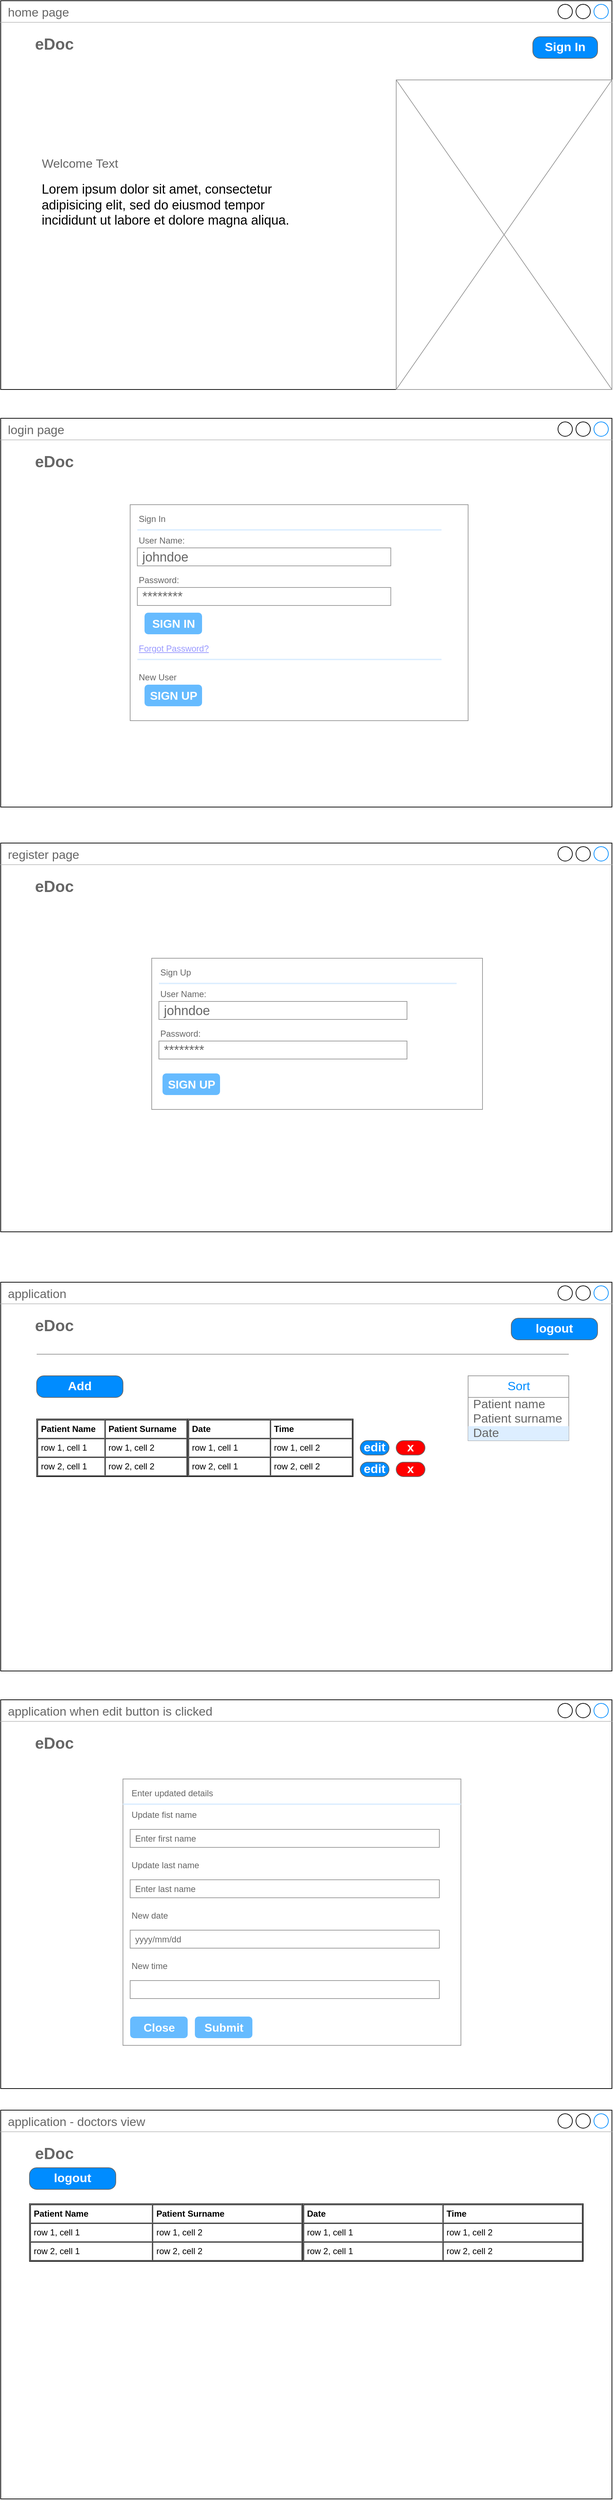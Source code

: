 <mxfile version="16.1.0" type="device"><diagram id="O29QhoSJ0lllcXpcHzY3" name="Page-1"><mxGraphModel dx="868" dy="450" grid="1" gridSize="10" guides="1" tooltips="1" connect="1" arrows="1" fold="1" page="1" pageScale="1" pageWidth="850" pageHeight="1100" math="0" shadow="0"><root><mxCell id="0"/><mxCell id="1" parent="0"/><mxCell id="DZxOW1Ig2b1oAjZOX-t1-4" value="home page&lt;span style=&quot;white-space: pre&quot;&gt;&#9;&lt;/span&gt;&lt;span style=&quot;white-space: pre&quot;&gt;&#9;&lt;/span&gt;&lt;br&gt;&lt;br&gt;&lt;span style=&quot;white-space: pre&quot;&gt;&#9;&lt;/span&gt;&lt;b&gt;&lt;font style=&quot;font-size: 22px&quot;&gt;eDoc&lt;br&gt;&lt;/font&gt;&lt;/b&gt;&lt;br&gt;&lt;br&gt;&lt;br&gt;&lt;br&gt;&lt;br&gt;&lt;span style=&quot;white-space: pre&quot;&gt;&#9;&lt;/span&gt;&amp;nbsp;&lt;br&gt;&lt;br&gt;&lt;span style=&quot;white-space: pre&quot;&gt;&#9;&lt;/span&gt;&amp;nbsp; Welcome Text" style="strokeWidth=1;shadow=0;dashed=0;align=center;html=1;shape=mxgraph.mockup.containers.window;align=left;verticalAlign=top;spacingLeft=8;strokeColor2=#008cff;strokeColor3=#c4c4c4;fontColor=#666666;mainText=;fontSize=17;labelBackgroundColor=none;" parent="1" vertex="1"><mxGeometry y="320" width="850" height="540" as="geometry"/></mxCell><mxCell id="DZxOW1Ig2b1oAjZOX-t1-5" value="" style="verticalLabelPosition=bottom;shadow=0;dashed=0;align=center;html=1;verticalAlign=top;strokeWidth=1;shape=mxgraph.mockup.graphics.simpleIcon;strokeColor=#999999;" parent="1" vertex="1"><mxGeometry x="550" y="430" width="300" height="430" as="geometry"/></mxCell><mxCell id="DZxOW1Ig2b1oAjZOX-t1-6" value="Sign In" style="strokeWidth=1;shadow=0;dashed=0;align=center;html=1;shape=mxgraph.mockup.buttons.button;strokeColor=#666666;fontColor=#ffffff;mainText=;buttonStyle=round;fontSize=17;fontStyle=1;fillColor=#008cff;whiteSpace=wrap;" parent="1" vertex="1"><mxGeometry x="740" y="370" width="90" height="30" as="geometry"/></mxCell><mxCell id="DZxOW1Ig2b1oAjZOX-t1-7" value="Lorem ipsum dolor sit amet, consectetur adipisicing elit, sed do eiusmod tempor incididunt ut labore et dolore magna aliqua.&amp;nbsp;" style="text;spacingTop=-5;whiteSpace=wrap;html=1;align=left;fontSize=18;fontFamily=Helvetica;fillColor=none;strokeColor=none;" parent="1" vertex="1"><mxGeometry x="55" y="570" width="370" height="80" as="geometry"/></mxCell><mxCell id="DZxOW1Ig2b1oAjZOX-t1-8" value="login page&lt;span style=&quot;white-space: pre&quot;&gt;&#9;&lt;/span&gt;&lt;span style=&quot;white-space: pre&quot;&gt;&#9;&lt;/span&gt;&lt;br&gt;&lt;br&gt;&lt;span style=&quot;white-space: pre&quot;&gt;&#9;&lt;/span&gt;&lt;b&gt;&lt;font style=&quot;font-size: 22px&quot;&gt;eDoc&lt;br&gt;&lt;/font&gt;&lt;/b&gt;&lt;br&gt;&lt;br&gt;&lt;br&gt;&lt;br&gt;&lt;br&gt;&lt;span style=&quot;white-space: pre&quot;&gt;&#9;&lt;/span&gt;&amp;nbsp;&lt;br&gt;&lt;br&gt;&lt;span style=&quot;white-space: pre&quot;&gt;&#9;&lt;/span&gt;" style="strokeWidth=1;shadow=0;dashed=0;align=center;html=1;shape=mxgraph.mockup.containers.window;align=left;verticalAlign=top;spacingLeft=8;strokeColor2=#008cff;strokeColor3=#c4c4c4;fontColor=#666666;mainText=;fontSize=17;labelBackgroundColor=none;" parent="1" vertex="1"><mxGeometry y="900" width="850" height="540" as="geometry"/></mxCell><mxCell id="DZxOW1Ig2b1oAjZOX-t1-9" value="" style="strokeWidth=1;shadow=0;dashed=0;align=center;html=1;shape=mxgraph.mockup.forms.rrect;rSize=0;strokeColor=#999999;fillColor=#ffffff;fontSize=18;" parent="1" vertex="1"><mxGeometry x="180" y="1020" width="470" height="300" as="geometry"/></mxCell><mxCell id="DZxOW1Ig2b1oAjZOX-t1-10" value="Sign In" style="strokeWidth=1;shadow=0;dashed=0;align=center;html=1;shape=mxgraph.mockup.forms.anchor;fontSize=12;fontColor=#666666;align=left;resizeWidth=1;spacingLeft=0;" parent="DZxOW1Ig2b1oAjZOX-t1-9" vertex="1"><mxGeometry width="235" height="20" relative="1" as="geometry"><mxPoint x="10" y="10" as="offset"/></mxGeometry></mxCell><mxCell id="DZxOW1Ig2b1oAjZOX-t1-11" value="" style="shape=line;strokeColor=#ddeeff;strokeWidth=2;html=1;resizeWidth=1;fontSize=18;" parent="DZxOW1Ig2b1oAjZOX-t1-9" vertex="1"><mxGeometry width="423" height="10" relative="1" as="geometry"><mxPoint x="10" y="30" as="offset"/></mxGeometry></mxCell><mxCell id="DZxOW1Ig2b1oAjZOX-t1-12" value="User Name:" style="strokeWidth=1;shadow=0;dashed=0;align=center;html=1;shape=mxgraph.mockup.forms.anchor;fontSize=12;fontColor=#666666;align=left;resizeWidth=1;spacingLeft=0;" parent="DZxOW1Ig2b1oAjZOX-t1-9" vertex="1"><mxGeometry width="235" height="20" relative="1" as="geometry"><mxPoint x="10" y="40" as="offset"/></mxGeometry></mxCell><mxCell id="DZxOW1Ig2b1oAjZOX-t1-13" value="johndoe" style="strokeWidth=1;shadow=0;dashed=0;align=center;html=1;shape=mxgraph.mockup.forms.rrect;rSize=0;strokeColor=#999999;fontColor=#666666;align=left;spacingLeft=5;resizeWidth=1;fontSize=18;" parent="DZxOW1Ig2b1oAjZOX-t1-9" vertex="1"><mxGeometry width="352.5" height="25" relative="1" as="geometry"><mxPoint x="10" y="60" as="offset"/></mxGeometry></mxCell><mxCell id="DZxOW1Ig2b1oAjZOX-t1-14" value="Password:" style="strokeWidth=1;shadow=0;dashed=0;align=center;html=1;shape=mxgraph.mockup.forms.anchor;fontSize=12;fontColor=#666666;align=left;resizeWidth=1;spacingLeft=0;" parent="DZxOW1Ig2b1oAjZOX-t1-9" vertex="1"><mxGeometry width="235" height="20" relative="1" as="geometry"><mxPoint x="10" y="95" as="offset"/></mxGeometry></mxCell><mxCell id="DZxOW1Ig2b1oAjZOX-t1-15" value="********" style="strokeWidth=1;shadow=0;dashed=0;align=center;html=1;shape=mxgraph.mockup.forms.rrect;rSize=0;strokeColor=#999999;fontColor=#666666;align=left;spacingLeft=5;resizeWidth=1;fontSize=18;" parent="DZxOW1Ig2b1oAjZOX-t1-9" vertex="1"><mxGeometry width="352.5" height="25" relative="1" as="geometry"><mxPoint x="10" y="115" as="offset"/></mxGeometry></mxCell><mxCell id="DZxOW1Ig2b1oAjZOX-t1-16" value="SIGN IN" style="strokeWidth=1;shadow=0;dashed=0;align=center;html=1;shape=mxgraph.mockup.forms.rrect;rSize=5;strokeColor=none;fontColor=#ffffff;fillColor=#66bbff;fontSize=16;fontStyle=1;" parent="DZxOW1Ig2b1oAjZOX-t1-9" vertex="1"><mxGeometry y="1" width="80" height="30" relative="1" as="geometry"><mxPoint x="20" y="-150" as="offset"/></mxGeometry></mxCell><mxCell id="DZxOW1Ig2b1oAjZOX-t1-17" value="Forgot Password?" style="strokeWidth=1;shadow=0;dashed=0;align=center;html=1;shape=mxgraph.mockup.forms.anchor;fontSize=12;fontColor=#9999ff;align=left;spacingLeft=0;fontStyle=4;resizeWidth=1;" parent="DZxOW1Ig2b1oAjZOX-t1-9" vertex="1"><mxGeometry y="1" width="352.5" height="20" relative="1" as="geometry"><mxPoint x="10" y="-110" as="offset"/></mxGeometry></mxCell><mxCell id="DZxOW1Ig2b1oAjZOX-t1-18" value="" style="shape=line;strokeColor=#ddeeff;strokeWidth=2;html=1;resizeWidth=1;fontSize=18;" parent="DZxOW1Ig2b1oAjZOX-t1-9" vertex="1"><mxGeometry y="1" width="423" height="10" relative="1" as="geometry"><mxPoint x="10" y="-90" as="offset"/></mxGeometry></mxCell><mxCell id="DZxOW1Ig2b1oAjZOX-t1-19" value="New User" style="strokeWidth=1;shadow=0;dashed=0;align=center;html=1;shape=mxgraph.mockup.forms.anchor;fontSize=12;fontColor=#666666;align=left;spacingLeft=0;resizeWidth=1;" parent="DZxOW1Ig2b1oAjZOX-t1-9" vertex="1"><mxGeometry y="1" width="352.5" height="20" relative="1" as="geometry"><mxPoint x="10" y="-70" as="offset"/></mxGeometry></mxCell><mxCell id="DZxOW1Ig2b1oAjZOX-t1-20" value="SIGN UP" style="strokeWidth=1;shadow=0;dashed=0;align=center;html=1;shape=mxgraph.mockup.forms.rrect;rSize=5;strokeColor=none;fontColor=#ffffff;fillColor=#66bbff;fontSize=16;fontStyle=1;" parent="DZxOW1Ig2b1oAjZOX-t1-9" vertex="1"><mxGeometry y="1" width="80" height="30" relative="1" as="geometry"><mxPoint x="20" y="-50" as="offset"/></mxGeometry></mxCell><mxCell id="DZxOW1Ig2b1oAjZOX-t1-21" value="register page&lt;span style=&quot;white-space: pre&quot;&gt;&#9;&lt;/span&gt;&lt;span style=&quot;white-space: pre&quot;&gt;&#9;&lt;/span&gt;&lt;br&gt;&lt;br&gt;&lt;span style=&quot;white-space: pre&quot;&gt;&#9;&lt;/span&gt;&lt;b&gt;&lt;font style=&quot;font-size: 22px&quot;&gt;eDoc&lt;br&gt;&lt;/font&gt;&lt;/b&gt;&lt;br&gt;&lt;br&gt;&lt;br&gt;&lt;br&gt;&lt;br&gt;&lt;span style=&quot;white-space: pre&quot;&gt;&#9;&lt;/span&gt;&amp;nbsp;&lt;br&gt;&lt;br&gt;&lt;span style=&quot;white-space: pre&quot;&gt;&#9;&lt;/span&gt;" style="strokeWidth=1;shadow=0;dashed=0;align=center;html=1;shape=mxgraph.mockup.containers.window;align=left;verticalAlign=top;spacingLeft=8;strokeColor2=#008cff;strokeColor3=#c4c4c4;fontColor=#666666;mainText=;fontSize=17;labelBackgroundColor=none;" parent="1" vertex="1"><mxGeometry y="1490" width="850" height="540" as="geometry"/></mxCell><mxCell id="DZxOW1Ig2b1oAjZOX-t1-22" value="" style="strokeWidth=1;shadow=0;dashed=0;align=center;html=1;shape=mxgraph.mockup.forms.rrect;rSize=0;strokeColor=#999999;fillColor=#ffffff;fontSize=18;" parent="1" vertex="1"><mxGeometry x="210" y="1650" width="460" height="210" as="geometry"/></mxCell><mxCell id="DZxOW1Ig2b1oAjZOX-t1-23" value="Sign Up" style="strokeWidth=1;shadow=0;dashed=0;align=center;html=1;shape=mxgraph.mockup.forms.anchor;fontSize=12;fontColor=#666666;align=left;resizeWidth=1;spacingLeft=0;" parent="DZxOW1Ig2b1oAjZOX-t1-22" vertex="1"><mxGeometry width="230" height="20" relative="1" as="geometry"><mxPoint x="10" y="10" as="offset"/></mxGeometry></mxCell><mxCell id="DZxOW1Ig2b1oAjZOX-t1-24" value="" style="shape=line;strokeColor=#ddeeff;strokeWidth=2;html=1;resizeWidth=1;fontSize=18;" parent="DZxOW1Ig2b1oAjZOX-t1-22" vertex="1"><mxGeometry width="414" height="10" relative="1" as="geometry"><mxPoint x="10" y="30" as="offset"/></mxGeometry></mxCell><mxCell id="DZxOW1Ig2b1oAjZOX-t1-25" value="User Name:" style="strokeWidth=1;shadow=0;dashed=0;align=center;html=1;shape=mxgraph.mockup.forms.anchor;fontSize=12;fontColor=#666666;align=left;resizeWidth=1;spacingLeft=0;" parent="DZxOW1Ig2b1oAjZOX-t1-22" vertex="1"><mxGeometry width="230" height="20" relative="1" as="geometry"><mxPoint x="10" y="40" as="offset"/></mxGeometry></mxCell><mxCell id="DZxOW1Ig2b1oAjZOX-t1-26" value="johndoe" style="strokeWidth=1;shadow=0;dashed=0;align=center;html=1;shape=mxgraph.mockup.forms.rrect;rSize=0;strokeColor=#999999;fontColor=#666666;align=left;spacingLeft=5;resizeWidth=1;fontSize=18;" parent="DZxOW1Ig2b1oAjZOX-t1-22" vertex="1"><mxGeometry width="345" height="25" relative="1" as="geometry"><mxPoint x="10" y="60" as="offset"/></mxGeometry></mxCell><mxCell id="DZxOW1Ig2b1oAjZOX-t1-27" value="Password:" style="strokeWidth=1;shadow=0;dashed=0;align=center;html=1;shape=mxgraph.mockup.forms.anchor;fontSize=12;fontColor=#666666;align=left;resizeWidth=1;spacingLeft=0;" parent="DZxOW1Ig2b1oAjZOX-t1-22" vertex="1"><mxGeometry width="230" height="20" relative="1" as="geometry"><mxPoint x="10" y="95" as="offset"/></mxGeometry></mxCell><mxCell id="DZxOW1Ig2b1oAjZOX-t1-28" value="********" style="strokeWidth=1;shadow=0;dashed=0;align=center;html=1;shape=mxgraph.mockup.forms.rrect;rSize=0;strokeColor=#999999;fontColor=#666666;align=left;spacingLeft=5;resizeWidth=1;fontSize=18;" parent="DZxOW1Ig2b1oAjZOX-t1-22" vertex="1"><mxGeometry width="345" height="25" relative="1" as="geometry"><mxPoint x="10" y="115" as="offset"/></mxGeometry></mxCell><mxCell id="DZxOW1Ig2b1oAjZOX-t1-30" value="" style="strokeWidth=1;shadow=0;dashed=0;align=center;html=1;shape=mxgraph.mockup.forms.anchor;fontSize=12;fontColor=#9999ff;align=left;spacingLeft=0;fontStyle=4;resizeWidth=1;" parent="DZxOW1Ig2b1oAjZOX-t1-22" vertex="1"><mxGeometry y="1" width="345" height="20" relative="1" as="geometry"><mxPoint x="10" y="-110" as="offset"/></mxGeometry></mxCell><mxCell id="DZxOW1Ig2b1oAjZOX-t1-32" value="" style="strokeWidth=1;shadow=0;dashed=0;align=center;html=1;shape=mxgraph.mockup.forms.anchor;fontSize=12;fontColor=#666666;align=left;spacingLeft=0;resizeWidth=1;" parent="DZxOW1Ig2b1oAjZOX-t1-22" vertex="1"><mxGeometry y="1" width="345" height="20" relative="1" as="geometry"><mxPoint x="10" y="-70" as="offset"/></mxGeometry></mxCell><mxCell id="DZxOW1Ig2b1oAjZOX-t1-33" value="SIGN UP" style="strokeWidth=1;shadow=0;dashed=0;align=center;html=1;shape=mxgraph.mockup.forms.rrect;rSize=5;strokeColor=none;fontColor=#ffffff;fillColor=#66bbff;fontSize=16;fontStyle=1;" parent="DZxOW1Ig2b1oAjZOX-t1-22" vertex="1"><mxGeometry y="1" width="80" height="30" relative="1" as="geometry"><mxPoint x="15" y="-50" as="offset"/></mxGeometry></mxCell><mxCell id="DZxOW1Ig2b1oAjZOX-t1-34" value="application&lt;span style=&quot;white-space: pre&quot;&gt;&#9;&lt;/span&gt;&lt;span style=&quot;white-space: pre&quot;&gt;&#9;&lt;/span&gt;&lt;br&gt;&lt;br&gt;&lt;span style=&quot;white-space: pre&quot;&gt;&#9;&lt;/span&gt;&lt;b&gt;&lt;font style=&quot;font-size: 22px&quot;&gt;eDoc&lt;br&gt;&lt;/font&gt;&lt;/b&gt;&lt;br&gt;&lt;br&gt;&lt;span style=&quot;white-space: pre&quot;&gt;&#9;&lt;/span&gt;&lt;br&gt;&lt;br&gt;&lt;br&gt;&lt;span style=&quot;white-space: pre&quot;&gt;&#9;&lt;/span&gt;&amp;nbsp;&lt;br&gt;&lt;br&gt;&lt;span style=&quot;white-space: pre&quot;&gt;&#9;&lt;/span&gt;" style="strokeWidth=1;shadow=0;dashed=0;align=center;html=1;shape=mxgraph.mockup.containers.window;align=left;verticalAlign=top;spacingLeft=8;strokeColor2=#008cff;strokeColor3=#c4c4c4;fontColor=#666666;mainText=;fontSize=17;labelBackgroundColor=none;" parent="1" vertex="1"><mxGeometry y="2100" width="850" height="540" as="geometry"/></mxCell><mxCell id="DZxOW1Ig2b1oAjZOX-t1-35" value="" style="verticalLabelPosition=bottom;shadow=0;dashed=0;align=center;html=1;verticalAlign=top;strokeWidth=1;shape=mxgraph.mockup.markup.line;strokeColor=#999999;fontSize=18;" parent="1" vertex="1"><mxGeometry x="50" y="2190" width="740" height="20" as="geometry"/></mxCell><mxCell id="DZxOW1Ig2b1oAjZOX-t1-36" value="Add" style="strokeWidth=1;shadow=0;dashed=0;align=center;html=1;shape=mxgraph.mockup.buttons.button;strokeColor=#666666;fontColor=#ffffff;mainText=;buttonStyle=round;fontSize=17;fontStyle=1;fillColor=#008cff;whiteSpace=wrap;" parent="1" vertex="1"><mxGeometry x="50" y="2230" width="120" height="30" as="geometry"/></mxCell><mxCell id="DZxOW1Ig2b1oAjZOX-t1-37" value="" style="strokeWidth=1;shadow=0;dashed=0;align=center;html=1;shape=mxgraph.mockup.forms.rrect;rSize=0;strokeColor=#999999;fillColor=#ffffff;fontSize=18;" parent="1" vertex="1"><mxGeometry x="650" y="2230" width="140" height="90" as="geometry"/></mxCell><mxCell id="DZxOW1Ig2b1oAjZOX-t1-38" value="Sort" style="strokeWidth=1;shadow=0;dashed=0;align=center;html=1;shape=mxgraph.mockup.forms.rrect;rSize=0;strokeColor=#999999;fontColor=#008cff;fontSize=17;fillColor=#ffffff;resizeWidth=1;" parent="DZxOW1Ig2b1oAjZOX-t1-37" vertex="1"><mxGeometry width="140.0" height="30" relative="1" as="geometry"/></mxCell><mxCell id="DZxOW1Ig2b1oAjZOX-t1-39" value="Patient name" style="strokeWidth=1;shadow=0;dashed=0;align=center;html=1;shape=mxgraph.mockup.forms.anchor;fontSize=17;fontColor=#666666;align=left;spacingLeft=5;resizeWidth=1;" parent="DZxOW1Ig2b1oAjZOX-t1-37" vertex="1"><mxGeometry width="140.0" height="20" relative="1" as="geometry"><mxPoint y="30" as="offset"/></mxGeometry></mxCell><mxCell id="DZxOW1Ig2b1oAjZOX-t1-40" value="Patient surname" style="strokeWidth=1;shadow=0;dashed=0;align=center;html=1;shape=mxgraph.mockup.forms.anchor;fontSize=17;fontColor=#666666;align=left;spacingLeft=5;resizeWidth=1;" parent="DZxOW1Ig2b1oAjZOX-t1-37" vertex="1"><mxGeometry width="140.0" height="20" relative="1" as="geometry"><mxPoint y="50" as="offset"/></mxGeometry></mxCell><mxCell id="DZxOW1Ig2b1oAjZOX-t1-41" value="Date" style="strokeWidth=1;shadow=0;dashed=0;align=center;html=1;shape=mxgraph.mockup.forms.rrect;rSize=0;fontSize=17;fontColor=#666666;align=left;spacingLeft=5;fillColor=#ddeeff;strokeColor=none;resizeWidth=1;" parent="DZxOW1Ig2b1oAjZOX-t1-37" vertex="1"><mxGeometry width="140.0" height="20" relative="1" as="geometry"><mxPoint y="70" as="offset"/></mxGeometry></mxCell><mxCell id="DZxOW1Ig2b1oAjZOX-t1-42" value="" style="strokeWidth=1;shadow=0;dashed=0;align=center;html=1;shape=mxgraph.mockup.forms.anchor;fontSize=17;fontColor=#666666;align=left;spacingLeft=5;resizeWidth=1;" parent="DZxOW1Ig2b1oAjZOX-t1-37" vertex="1"><mxGeometry width="140.0" height="20" relative="1" as="geometry"><mxPoint y="90" as="offset"/></mxGeometry></mxCell><mxCell id="DZxOW1Ig2b1oAjZOX-t1-44" value="&lt;table cellpadding=&quot;4&quot; cellspacing=&quot;0&quot; border=&quot;1&quot; style=&quot;font-size: 1em ; width: 100% ; height: 100%&quot;&gt;&lt;tbody&gt;&lt;tr&gt;&lt;th&gt;Patient Name&lt;/th&gt;&lt;th&gt;Patient Surname&lt;/th&gt;&lt;/tr&gt;&lt;tr&gt;&lt;td&gt;row 1, cell 1&lt;/td&gt;&lt;td&gt;row 1, cell 2&lt;/td&gt;&lt;/tr&gt;&lt;tr&gt;&lt;td&gt;row 2, cell 1&lt;/td&gt;&lt;td&gt;row 2, cell 2&lt;/td&gt;&lt;/tr&gt;&lt;/tbody&gt;&lt;/table&gt; " style="verticalAlign=top;align=left;overflow=fill;fontSize=12;fontFamily=Helvetica;html=1" parent="1" vertex="1"><mxGeometry x="50" y="2290" width="210" height="80" as="geometry"/></mxCell><mxCell id="DZxOW1Ig2b1oAjZOX-t1-45" value="&lt;table cellpadding=&quot;4&quot; cellspacing=&quot;0&quot; border=&quot;1&quot; style=&quot;font-size: 1em ; width: 100% ; height: 100%&quot;&gt;&lt;tbody&gt;&lt;tr&gt;&lt;th&gt;Date&lt;/th&gt;&lt;th&gt;Time&lt;/th&gt;&lt;/tr&gt;&lt;tr&gt;&lt;td&gt;row 1, cell 1&lt;/td&gt;&lt;td&gt;row 1, cell 2&lt;/td&gt;&lt;/tr&gt;&lt;tr&gt;&lt;td&gt;row 2, cell 1&lt;/td&gt;&lt;td&gt;row 2, cell 2&lt;/td&gt;&lt;/tr&gt;&lt;/tbody&gt;&lt;/table&gt; " style="verticalAlign=top;align=left;overflow=fill;fontSize=12;fontFamily=Helvetica;html=1" parent="1" vertex="1"><mxGeometry x="260" y="2290" width="230" height="80" as="geometry"/></mxCell><mxCell id="DZxOW1Ig2b1oAjZOX-t1-46" value="edit" style="strokeWidth=1;shadow=0;dashed=0;align=center;html=1;shape=mxgraph.mockup.buttons.button;strokeColor=#666666;fontColor=#ffffff;mainText=;buttonStyle=round;fontSize=17;fontStyle=1;fillColor=#008cff;whiteSpace=wrap;" parent="1" vertex="1"><mxGeometry x="500" y="2320" width="40" height="20" as="geometry"/></mxCell><mxCell id="DZxOW1Ig2b1oAjZOX-t1-47" value="edit" style="strokeWidth=1;shadow=0;dashed=0;align=center;html=1;shape=mxgraph.mockup.buttons.button;strokeColor=#666666;fontColor=#ffffff;mainText=;buttonStyle=round;fontSize=17;fontStyle=1;fillColor=#008cff;whiteSpace=wrap;" parent="1" vertex="1"><mxGeometry x="500" y="2350" width="40" height="20" as="geometry"/></mxCell><mxCell id="DZxOW1Ig2b1oAjZOX-t1-48" value="x" style="strokeWidth=1;shadow=0;dashed=0;align=center;html=1;shape=mxgraph.mockup.buttons.button;strokeColor=#666666;fontColor=#ffffff;mainText=;buttonStyle=round;fontSize=17;fontStyle=1;fillColor=#FF0000;whiteSpace=wrap;" parent="1" vertex="1"><mxGeometry x="550" y="2320" width="40" height="20" as="geometry"/></mxCell><mxCell id="DZxOW1Ig2b1oAjZOX-t1-49" value="x" style="strokeWidth=1;shadow=0;dashed=0;align=center;html=1;shape=mxgraph.mockup.buttons.button;strokeColor=#666666;fontColor=#ffffff;mainText=;buttonStyle=round;fontSize=17;fontStyle=1;fillColor=#FF0000;whiteSpace=wrap;" parent="1" vertex="1"><mxGeometry x="550" y="2350" width="40" height="20" as="geometry"/></mxCell><mxCell id="_Z5BCny5bpJ_0fAR_NPw-1" value="application when edit button is clicked&lt;span style=&quot;white-space: pre&quot;&gt;&#9;&lt;/span&gt;&lt;span style=&quot;white-space: pre&quot;&gt;&#9;&lt;/span&gt;&lt;br&gt;&lt;br&gt;&lt;span style=&quot;white-space: pre&quot;&gt;&#9;&lt;/span&gt;&lt;b&gt;&lt;font style=&quot;font-size: 22px&quot;&gt;eDoc&lt;br&gt;&lt;/font&gt;&lt;/b&gt;&lt;br&gt;&lt;br&gt;&lt;span style=&quot;white-space: pre&quot;&gt;&#9;&lt;/span&gt;&lt;br&gt;&lt;br&gt;&lt;br&gt;&lt;span style=&quot;white-space: pre&quot;&gt;&#9;&lt;/span&gt;&amp;nbsp;&lt;br&gt;&lt;br&gt;&lt;span style=&quot;white-space: pre&quot;&gt;&#9;&lt;/span&gt;" style="strokeWidth=1;shadow=0;dashed=0;align=center;html=1;shape=mxgraph.mockup.containers.window;align=left;verticalAlign=top;spacingLeft=8;strokeColor2=#008cff;strokeColor3=#c4c4c4;fontColor=#666666;mainText=;fontSize=17;labelBackgroundColor=none;" vertex="1" parent="1"><mxGeometry y="2680" width="850" height="540" as="geometry"/></mxCell><mxCell id="_Z5BCny5bpJ_0fAR_NPw-2" value="" style="strokeWidth=1;shadow=0;dashed=0;align=center;html=1;shape=mxgraph.mockup.forms.rrect;rSize=0;strokeColor=#999999;fillColor=#ffffff;" vertex="1" parent="1"><mxGeometry x="170" y="2790" width="470" height="370" as="geometry"/></mxCell><mxCell id="_Z5BCny5bpJ_0fAR_NPw-3" value="Enter updated details" style="strokeWidth=1;shadow=0;dashed=0;align=center;html=1;shape=mxgraph.mockup.forms.anchor;fontSize=12;fontColor=#666666;align=left;resizeWidth=1;spacingLeft=0;" vertex="1" parent="_Z5BCny5bpJ_0fAR_NPw-2"><mxGeometry width="235" height="20" relative="1" as="geometry"><mxPoint x="10" y="10" as="offset"/></mxGeometry></mxCell><mxCell id="_Z5BCny5bpJ_0fAR_NPw-4" value="" style="shape=line;strokeColor=#ddeeff;strokeWidth=2;html=1;resizeWidth=1;" vertex="1" parent="_Z5BCny5bpJ_0fAR_NPw-2"><mxGeometry width="470" height="10" relative="1" as="geometry"><mxPoint y="30" as="offset"/></mxGeometry></mxCell><mxCell id="_Z5BCny5bpJ_0fAR_NPw-5" value="Update fist name" style="strokeWidth=1;shadow=0;dashed=0;align=center;html=1;shape=mxgraph.mockup.forms.anchor;fontSize=12;fontColor=#666666;align=left;resizeWidth=1;spacingLeft=0;" vertex="1" parent="_Z5BCny5bpJ_0fAR_NPw-2"><mxGeometry width="235" height="20" relative="1" as="geometry"><mxPoint x="10" y="40" as="offset"/></mxGeometry></mxCell><mxCell id="_Z5BCny5bpJ_0fAR_NPw-6" value="Enter first name" style="strokeWidth=1;shadow=0;dashed=0;align=center;html=1;shape=mxgraph.mockup.forms.rrect;rSize=0;strokeColor=#999999;fontColor=#666666;align=left;spacingLeft=5;resizeWidth=1;" vertex="1" parent="_Z5BCny5bpJ_0fAR_NPw-2"><mxGeometry width="430" height="25" relative="1" as="geometry"><mxPoint x="10" y="70" as="offset"/></mxGeometry></mxCell><mxCell id="_Z5BCny5bpJ_0fAR_NPw-7" value="Update last name" style="strokeWidth=1;shadow=0;dashed=0;align=center;html=1;shape=mxgraph.mockup.forms.anchor;fontSize=12;fontColor=#666666;align=left;resizeWidth=1;spacingLeft=0;" vertex="1" parent="_Z5BCny5bpJ_0fAR_NPw-2"><mxGeometry width="235" height="20" relative="1" as="geometry"><mxPoint x="10" y="110" as="offset"/></mxGeometry></mxCell><mxCell id="_Z5BCny5bpJ_0fAR_NPw-8" value="Enter last name" style="strokeWidth=1;shadow=0;dashed=0;align=center;html=1;shape=mxgraph.mockup.forms.rrect;rSize=0;strokeColor=#999999;fontColor=#666666;align=left;spacingLeft=5;resizeWidth=1;" vertex="1" parent="_Z5BCny5bpJ_0fAR_NPw-2"><mxGeometry width="430" height="25" relative="1" as="geometry"><mxPoint x="10" y="140" as="offset"/></mxGeometry></mxCell><mxCell id="_Z5BCny5bpJ_0fAR_NPw-9" value="Close" style="strokeWidth=1;shadow=0;dashed=0;align=center;html=1;shape=mxgraph.mockup.forms.rrect;rSize=5;strokeColor=none;fontColor=#ffffff;fillColor=#66bbff;fontSize=16;fontStyle=1;" vertex="1" parent="_Z5BCny5bpJ_0fAR_NPw-2"><mxGeometry y="1" width="80" height="30" relative="1" as="geometry"><mxPoint x="10" y="-40" as="offset"/></mxGeometry></mxCell><mxCell id="_Z5BCny5bpJ_0fAR_NPw-12" value="" style="strokeWidth=1;shadow=0;dashed=0;align=center;html=1;shape=mxgraph.mockup.forms.anchor;fontSize=12;fontColor=#666666;align=left;spacingLeft=0;resizeWidth=1;" vertex="1" parent="_Z5BCny5bpJ_0fAR_NPw-2"><mxGeometry y="1" width="352.5" height="20" relative="1" as="geometry"><mxPoint x="10" y="-70" as="offset"/></mxGeometry></mxCell><mxCell id="_Z5BCny5bpJ_0fAR_NPw-25" value="Submit" style="strokeWidth=1;shadow=0;dashed=0;align=center;html=1;shape=mxgraph.mockup.forms.rrect;rSize=5;strokeColor=none;fontColor=#ffffff;fillColor=#66bbff;fontSize=16;fontStyle=1;" vertex="1" parent="_Z5BCny5bpJ_0fAR_NPw-2"><mxGeometry y="1" width="80" height="30" relative="1" as="geometry"><mxPoint x="100" y="-40" as="offset"/></mxGeometry></mxCell><mxCell id="_Z5BCny5bpJ_0fAR_NPw-26" value="New date" style="strokeWidth=1;shadow=0;dashed=0;align=center;html=1;shape=mxgraph.mockup.forms.anchor;fontSize=12;fontColor=#666666;align=left;resizeWidth=1;spacingLeft=0;" vertex="1" parent="_Z5BCny5bpJ_0fAR_NPw-2"><mxGeometry width="235" height="20" relative="1" as="geometry"><mxPoint x="10" y="180" as="offset"/></mxGeometry></mxCell><mxCell id="_Z5BCny5bpJ_0fAR_NPw-27" value="New time" style="strokeWidth=1;shadow=0;dashed=0;align=center;html=1;shape=mxgraph.mockup.forms.anchor;fontSize=12;fontColor=#666666;align=left;resizeWidth=1;spacingLeft=0;" vertex="1" parent="_Z5BCny5bpJ_0fAR_NPw-2"><mxGeometry width="235" height="20" relative="1" as="geometry"><mxPoint x="10" y="250" as="offset"/></mxGeometry></mxCell><mxCell id="_Z5BCny5bpJ_0fAR_NPw-28" value="yyyy/mm/dd" style="strokeWidth=1;shadow=0;dashed=0;align=center;html=1;shape=mxgraph.mockup.forms.rrect;rSize=0;strokeColor=#999999;fontColor=#666666;align=left;spacingLeft=5;resizeWidth=1;" vertex="1" parent="_Z5BCny5bpJ_0fAR_NPw-2"><mxGeometry width="430" height="25" relative="1" as="geometry"><mxPoint x="10" y="210" as="offset"/></mxGeometry></mxCell><mxCell id="_Z5BCny5bpJ_0fAR_NPw-29" value="" style="strokeWidth=1;shadow=0;dashed=0;align=center;html=1;shape=mxgraph.mockup.forms.rrect;rSize=0;strokeColor=#999999;fontColor=#666666;align=left;spacingLeft=5;resizeWidth=1;" vertex="1" parent="_Z5BCny5bpJ_0fAR_NPw-2"><mxGeometry width="430" height="25" relative="1" as="geometry"><mxPoint x="10" y="280" as="offset"/></mxGeometry></mxCell><mxCell id="_Z5BCny5bpJ_0fAR_NPw-30" value="application - doctors view&lt;span style=&quot;white-space: pre&quot;&gt;&#9;&lt;/span&gt;&lt;span style=&quot;white-space: pre&quot;&gt;&#9;&lt;/span&gt;&lt;br&gt;&lt;br&gt;&lt;span style=&quot;white-space: pre&quot;&gt;&#9;&lt;/span&gt;&lt;b&gt;&lt;font style=&quot;font-size: 22px&quot;&gt;eDoc&lt;br&gt;&lt;/font&gt;&lt;/b&gt;&lt;br&gt;&lt;br&gt;&lt;span style=&quot;white-space: pre&quot;&gt;&#9;&lt;/span&gt;&lt;br&gt;&lt;br&gt;&lt;br&gt;&lt;span style=&quot;white-space: pre&quot;&gt;&#9;&lt;/span&gt;&amp;nbsp;&lt;br&gt;&lt;br&gt;&lt;span style=&quot;white-space: pre&quot;&gt;&#9;&lt;/span&gt;" style="strokeWidth=1;shadow=0;dashed=0;align=center;html=1;shape=mxgraph.mockup.containers.window;align=left;verticalAlign=top;spacingLeft=8;strokeColor2=#008cff;strokeColor3=#c4c4c4;fontColor=#666666;mainText=;fontSize=17;labelBackgroundColor=none;" vertex="1" parent="1"><mxGeometry y="3250" width="850" height="540" as="geometry"/></mxCell><mxCell id="_Z5BCny5bpJ_0fAR_NPw-31" value="logout" style="strokeWidth=1;shadow=0;dashed=0;align=center;html=1;shape=mxgraph.mockup.buttons.button;strokeColor=#666666;fontColor=#ffffff;mainText=;buttonStyle=round;fontSize=17;fontStyle=1;fillColor=#008cff;whiteSpace=wrap;" vertex="1" parent="1"><mxGeometry x="710" y="2150" width="120" height="30" as="geometry"/></mxCell><mxCell id="_Z5BCny5bpJ_0fAR_NPw-32" value="logout" style="strokeWidth=1;shadow=0;dashed=0;align=center;html=1;shape=mxgraph.mockup.buttons.button;strokeColor=#666666;fontColor=#ffffff;mainText=;buttonStyle=round;fontSize=17;fontStyle=1;fillColor=#008cff;whiteSpace=wrap;" vertex="1" parent="1"><mxGeometry x="40" y="3330" width="120" height="30" as="geometry"/></mxCell><mxCell id="_Z5BCny5bpJ_0fAR_NPw-33" value="&lt;table cellpadding=&quot;4&quot; cellspacing=&quot;0&quot; border=&quot;1&quot; style=&quot;font-size: 1em ; width: 100% ; height: 100%&quot;&gt;&lt;tbody&gt;&lt;tr&gt;&lt;th&gt;Patient Name&lt;/th&gt;&lt;th&gt;Patient Surname&lt;/th&gt;&lt;/tr&gt;&lt;tr&gt;&lt;td&gt;row 1, cell 1&lt;/td&gt;&lt;td&gt;row 1, cell 2&lt;/td&gt;&lt;/tr&gt;&lt;tr&gt;&lt;td&gt;row 2, cell 1&lt;/td&gt;&lt;td&gt;row 2, cell 2&lt;/td&gt;&lt;/tr&gt;&lt;/tbody&gt;&lt;/table&gt; " style="verticalAlign=top;align=left;overflow=fill;fontSize=12;fontFamily=Helvetica;html=1" vertex="1" parent="1"><mxGeometry x="40" y="3380" width="380" height="80" as="geometry"/></mxCell><mxCell id="_Z5BCny5bpJ_0fAR_NPw-34" value="&lt;table cellpadding=&quot;4&quot; cellspacing=&quot;0&quot; border=&quot;1&quot; style=&quot;font-size: 1em ; width: 100% ; height: 100%&quot;&gt;&lt;tbody&gt;&lt;tr&gt;&lt;th&gt;Date&lt;/th&gt;&lt;th&gt;Time&lt;/th&gt;&lt;/tr&gt;&lt;tr&gt;&lt;td&gt;row 1, cell 1&lt;/td&gt;&lt;td&gt;row 1, cell 2&lt;/td&gt;&lt;/tr&gt;&lt;tr&gt;&lt;td&gt;row 2, cell 1&lt;/td&gt;&lt;td&gt;row 2, cell 2&lt;/td&gt;&lt;/tr&gt;&lt;/tbody&gt;&lt;/table&gt; " style="verticalAlign=top;align=left;overflow=fill;fontSize=12;fontFamily=Helvetica;html=1" vertex="1" parent="1"><mxGeometry x="420" y="3380" width="390" height="80" as="geometry"/></mxCell></root></mxGraphModel></diagram></mxfile>